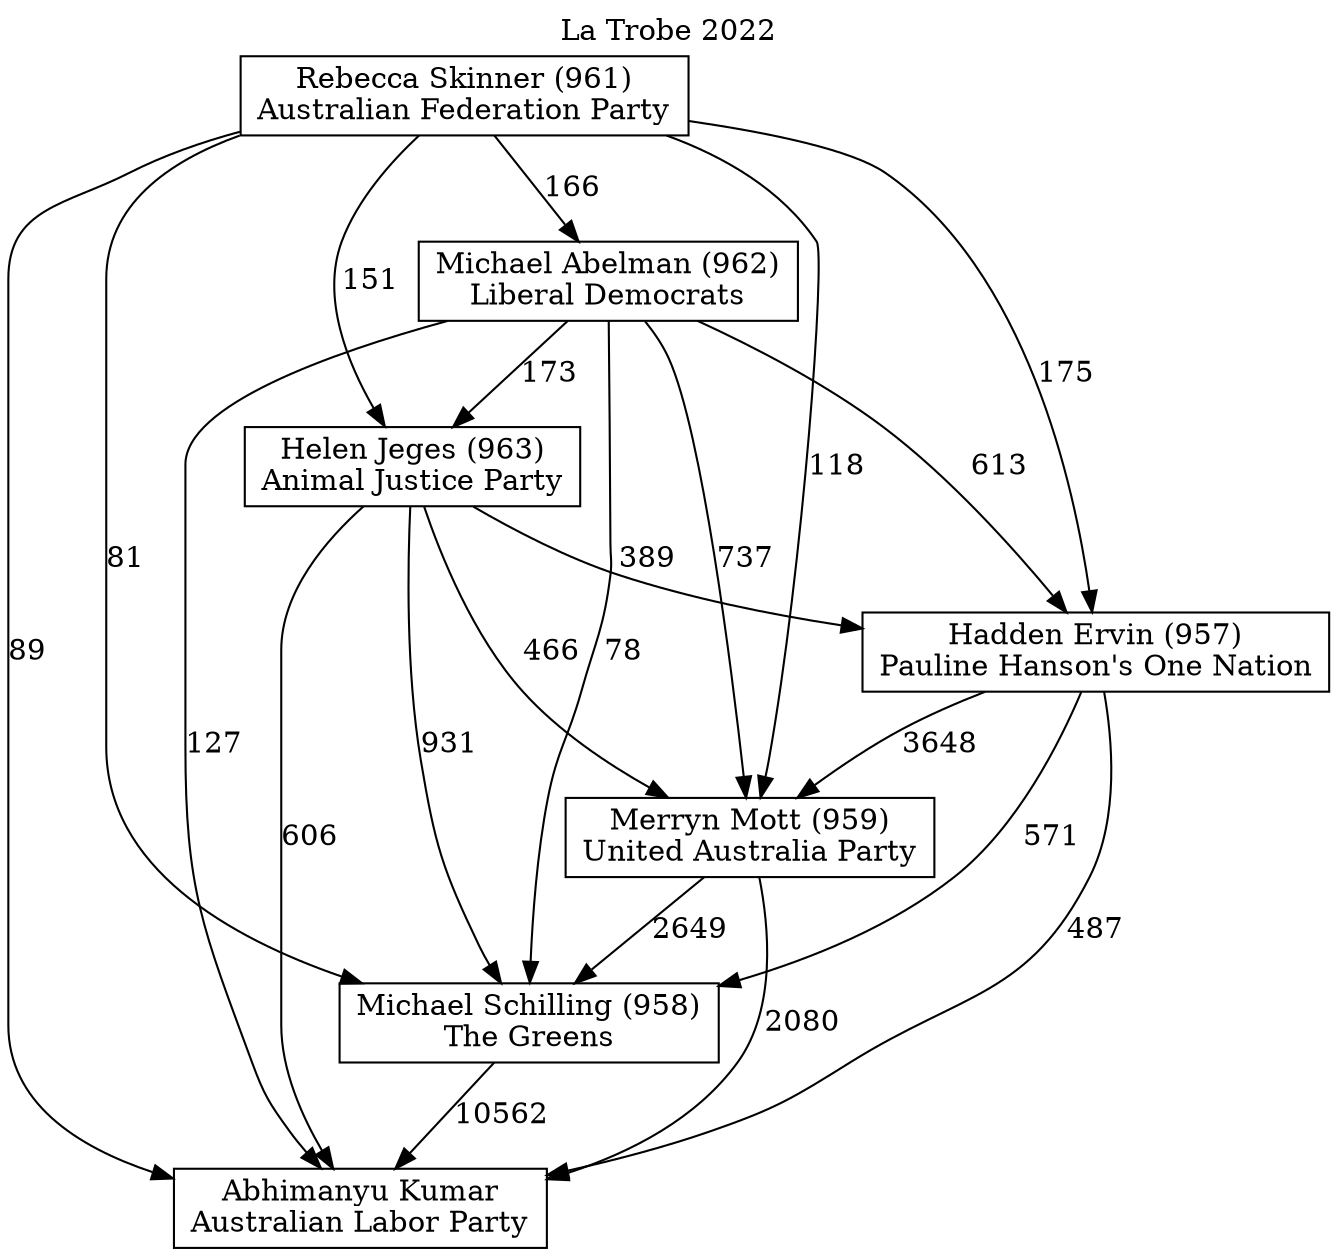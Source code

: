 // House preference flow
digraph "Abhimanyu Kumar_La Trobe_2022" {
	graph [label="La Trobe 2022" labelloc=t mclimit=10]
	node [shape=box]
	"Abhimanyu Kumar" [label="Abhimanyu Kumar
Australian Labor Party"]
	"Hadden Ervin (957)" [label="Hadden Ervin (957)
Pauline Hanson's One Nation"]
	"Helen Jeges (963)" [label="Helen Jeges (963)
Animal Justice Party"]
	"Merryn Mott (959)" [label="Merryn Mott (959)
United Australia Party"]
	"Michael Abelman (962)" [label="Michael Abelman (962)
Liberal Democrats"]
	"Michael Schilling (958)" [label="Michael Schilling (958)
The Greens"]
	"Rebecca Skinner (961)" [label="Rebecca Skinner (961)
Australian Federation Party"]
	"Hadden Ervin (957)" -> "Abhimanyu Kumar" [label=487]
	"Hadden Ervin (957)" -> "Merryn Mott (959)" [label=3648]
	"Hadden Ervin (957)" -> "Michael Schilling (958)" [label=571]
	"Helen Jeges (963)" -> "Abhimanyu Kumar" [label=606]
	"Helen Jeges (963)" -> "Hadden Ervin (957)" [label=389]
	"Helen Jeges (963)" -> "Merryn Mott (959)" [label=466]
	"Helen Jeges (963)" -> "Michael Schilling (958)" [label=931]
	"Merryn Mott (959)" -> "Abhimanyu Kumar" [label=2080]
	"Merryn Mott (959)" -> "Michael Schilling (958)" [label=2649]
	"Michael Abelman (962)" -> "Abhimanyu Kumar" [label=127]
	"Michael Abelman (962)" -> "Hadden Ervin (957)" [label=613]
	"Michael Abelman (962)" -> "Helen Jeges (963)" [label=173]
	"Michael Abelman (962)" -> "Merryn Mott (959)" [label=737]
	"Michael Abelman (962)" -> "Michael Schilling (958)" [label=78]
	"Michael Schilling (958)" -> "Abhimanyu Kumar" [label=10562]
	"Rebecca Skinner (961)" -> "Abhimanyu Kumar" [label=89]
	"Rebecca Skinner (961)" -> "Hadden Ervin (957)" [label=175]
	"Rebecca Skinner (961)" -> "Helen Jeges (963)" [label=151]
	"Rebecca Skinner (961)" -> "Merryn Mott (959)" [label=118]
	"Rebecca Skinner (961)" -> "Michael Abelman (962)" [label=166]
	"Rebecca Skinner (961)" -> "Michael Schilling (958)" [label=81]
}
